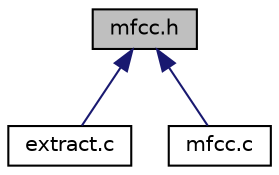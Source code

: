 digraph "mfcc.h"
{
  edge [fontname="Helvetica",fontsize="10",labelfontname="Helvetica",labelfontsize="10"];
  node [fontname="Helvetica",fontsize="10",shape=record];
  Node1 [label="mfcc.h",height=0.2,width=0.4,color="black", fillcolor="grey75", style="filled" fontcolor="black"];
  Node1 -> Node2 [dir="back",color="midnightblue",fontsize="10",style="solid",fontname="Helvetica"];
  Node2 [label="extract.c",height=0.2,width=0.4,color="black", fillcolor="white", style="filled",URL="$extract_8c.html"];
  Node1 -> Node3 [dir="back",color="midnightblue",fontsize="10",style="solid",fontname="Helvetica"];
  Node3 [label="mfcc.c",height=0.2,width=0.4,color="black", fillcolor="white", style="filled",URL="$mfcc_8c.html"];
}
